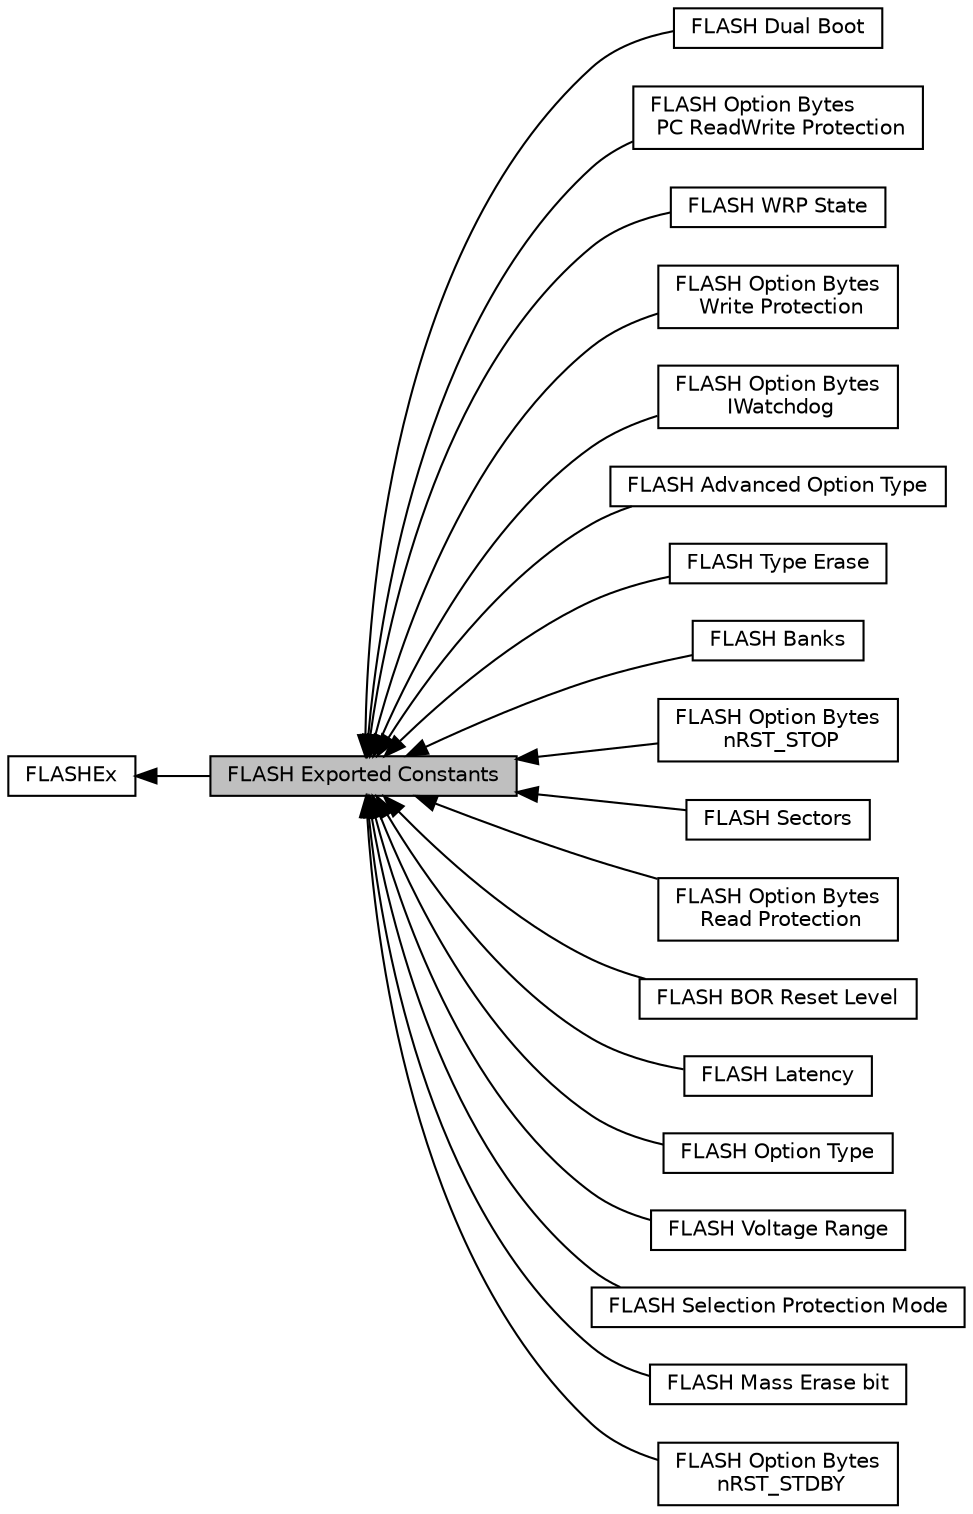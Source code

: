 digraph "FLASH Exported Constants"
{
  edge [fontname="Helvetica",fontsize="10",labelfontname="Helvetica",labelfontsize="10"];
  node [fontname="Helvetica",fontsize="10",shape=box];
  rankdir=LR;
  Node19 [label="FLASH Dual Boot",height=0.2,width=0.4,color="black", fillcolor="white", style="filled",URL="$group___f_l_a_s_h_ex___dual___boot.html",tooltip=" "];
  Node18 [label="FLASH Option Bytes\l PC ReadWrite Protection",height=0.2,width=0.4,color="black", fillcolor="white", style="filled",URL="$group___f_l_a_s_h_ex___option___bytes___p_c___read_write___protection.html",tooltip=" "];
  Node5 [label="FLASH WRP State",height=0.2,width=0.4,color="black", fillcolor="white", style="filled",URL="$group___f_l_a_s_h_ex___w_r_p___state.html",tooltip=" "];
  Node17 [label="FLASH Option Bytes\l Write Protection",height=0.2,width=0.4,color="black", fillcolor="white", style="filled",URL="$group___f_l_a_s_h_ex___option___bytes___write___protection.html",tooltip=" "];
  Node1 [label="FLASH Exported Constants",height=0.2,width=0.4,color="black", fillcolor="grey75", style="filled", fontcolor="black",tooltip=" "];
  Node8 [label="FLASH Option Bytes\l IWatchdog",height=0.2,width=0.4,color="black", fillcolor="white", style="filled",URL="$group___f_l_a_s_h_ex___option___bytes___i_watchdog.html",tooltip=" "];
  Node12 [label="FLASH Advanced Option Type",height=0.2,width=0.4,color="black", fillcolor="white", style="filled",URL="$group___f_l_a_s_h_ex___advanced___option___type.html",tooltip=" "];
  Node3 [label="FLASH Type Erase",height=0.2,width=0.4,color="black", fillcolor="white", style="filled",URL="$group___f_l_a_s_h_ex___type___erase.html",tooltip=" "];
  Node14 [label="FLASH Banks",height=0.2,width=0.4,color="black", fillcolor="white", style="filled",URL="$group___f_l_a_s_h_ex___banks.html",tooltip=" "];
  Node9 [label="FLASH Option Bytes\l nRST_STOP",height=0.2,width=0.4,color="black", fillcolor="white", style="filled",URL="$group___f_l_a_s_h_ex___option___bytes__n_r_s_t___s_t_o_p.html",tooltip=" "];
  Node16 [label="FLASH Sectors",height=0.2,width=0.4,color="black", fillcolor="white", style="filled",URL="$group___f_l_a_s_h_ex___sectors.html",tooltip=" "];
  Node2 [label="FLASHEx",height=0.2,width=0.4,color="black", fillcolor="white", style="filled",URL="$group___f_l_a_s_h_ex.html",tooltip="FLASH HAL Extension module driver."];
  Node7 [label="FLASH Option Bytes\l Read Protection",height=0.2,width=0.4,color="black", fillcolor="white", style="filled",URL="$group___f_l_a_s_h_ex___option___bytes___read___protection.html",tooltip=" "];
  Node11 [label="FLASH BOR Reset Level",height=0.2,width=0.4,color="black", fillcolor="white", style="filled",URL="$group___f_l_a_s_h_ex___b_o_r___reset___level.html",tooltip=" "];
  Node13 [label="FLASH Latency",height=0.2,width=0.4,color="black", fillcolor="white", style="filled",URL="$group___f_l_a_s_h___latency.html",tooltip=" "];
  Node6 [label="FLASH Option Type",height=0.2,width=0.4,color="black", fillcolor="white", style="filled",URL="$group___f_l_a_s_h_ex___option___type.html",tooltip=" "];
  Node4 [label="FLASH Voltage Range",height=0.2,width=0.4,color="black", fillcolor="white", style="filled",URL="$group___f_l_a_s_h_ex___voltage___range.html",tooltip=" "];
  Node20 [label="FLASH Selection Protection Mode",height=0.2,width=0.4,color="black", fillcolor="white", style="filled",URL="$group___f_l_a_s_h_ex___selection___protection___mode.html",tooltip=" "];
  Node15 [label="FLASH Mass Erase bit",height=0.2,width=0.4,color="black", fillcolor="white", style="filled",URL="$group___f_l_a_s_h_ex___mass_erase__bit.html",tooltip=" "];
  Node10 [label="FLASH Option Bytes\l nRST_STDBY",height=0.2,width=0.4,color="black", fillcolor="white", style="filled",URL="$group___f_l_a_s_h_ex___option___bytes__n_r_s_t___s_t_d_b_y.html",tooltip=" "];
  Node2->Node1 [shape=plaintext, dir="back", style="solid"];
  Node1->Node3 [shape=plaintext, dir="back", style="solid"];
  Node1->Node4 [shape=plaintext, dir="back", style="solid"];
  Node1->Node5 [shape=plaintext, dir="back", style="solid"];
  Node1->Node6 [shape=plaintext, dir="back", style="solid"];
  Node1->Node7 [shape=plaintext, dir="back", style="solid"];
  Node1->Node8 [shape=plaintext, dir="back", style="solid"];
  Node1->Node9 [shape=plaintext, dir="back", style="solid"];
  Node1->Node10 [shape=plaintext, dir="back", style="solid"];
  Node1->Node11 [shape=plaintext, dir="back", style="solid"];
  Node1->Node12 [shape=plaintext, dir="back", style="solid"];
  Node1->Node13 [shape=plaintext, dir="back", style="solid"];
  Node1->Node14 [shape=plaintext, dir="back", style="solid"];
  Node1->Node15 [shape=plaintext, dir="back", style="solid"];
  Node1->Node16 [shape=plaintext, dir="back", style="solid"];
  Node1->Node17 [shape=plaintext, dir="back", style="solid"];
  Node1->Node18 [shape=plaintext, dir="back", style="solid"];
  Node1->Node19 [shape=plaintext, dir="back", style="solid"];
  Node1->Node20 [shape=plaintext, dir="back", style="solid"];
}
